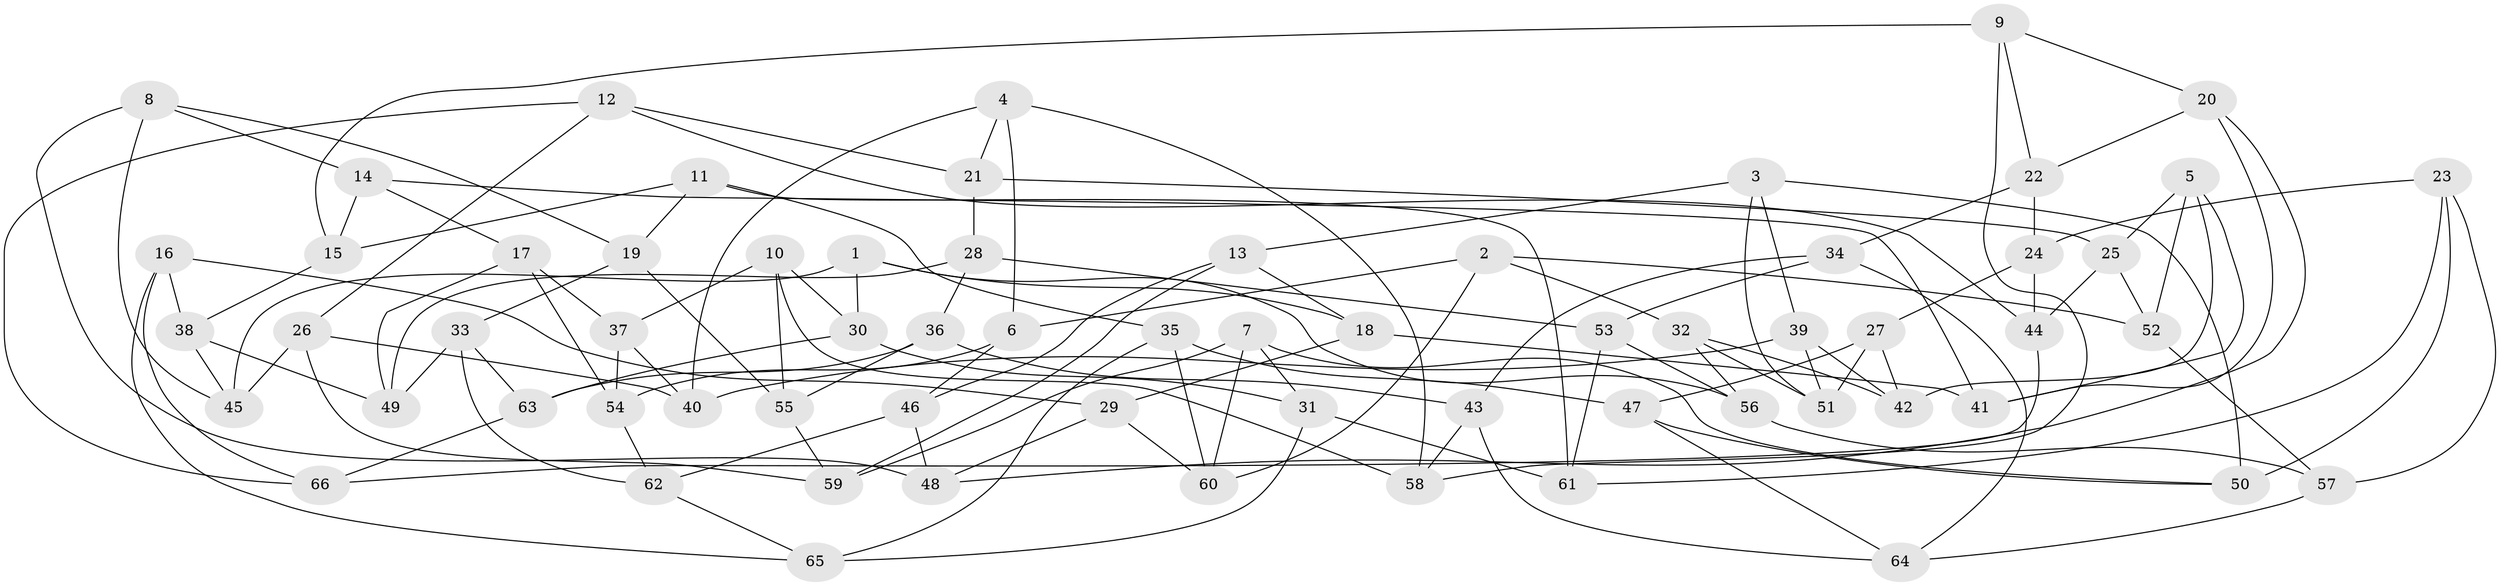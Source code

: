 // coarse degree distribution, {4: 0.6304347826086957, 5: 0.10869565217391304, 3: 0.10869565217391304, 2: 0.043478260869565216, 8: 0.043478260869565216, 7: 0.021739130434782608, 9: 0.021739130434782608, 6: 0.021739130434782608}
// Generated by graph-tools (version 1.1) at 2025/03/03/04/25 22:03:28]
// undirected, 66 vertices, 132 edges
graph export_dot {
graph [start="1"]
  node [color=gray90,style=filled];
  1;
  2;
  3;
  4;
  5;
  6;
  7;
  8;
  9;
  10;
  11;
  12;
  13;
  14;
  15;
  16;
  17;
  18;
  19;
  20;
  21;
  22;
  23;
  24;
  25;
  26;
  27;
  28;
  29;
  30;
  31;
  32;
  33;
  34;
  35;
  36;
  37;
  38;
  39;
  40;
  41;
  42;
  43;
  44;
  45;
  46;
  47;
  48;
  49;
  50;
  51;
  52;
  53;
  54;
  55;
  56;
  57;
  58;
  59;
  60;
  61;
  62;
  63;
  64;
  65;
  66;
  1 -- 56;
  1 -- 18;
  1 -- 30;
  1 -- 45;
  2 -- 52;
  2 -- 32;
  2 -- 6;
  2 -- 60;
  3 -- 50;
  3 -- 13;
  3 -- 39;
  3 -- 51;
  4 -- 58;
  4 -- 40;
  4 -- 21;
  4 -- 6;
  5 -- 52;
  5 -- 42;
  5 -- 41;
  5 -- 25;
  6 -- 46;
  6 -- 54;
  7 -- 60;
  7 -- 59;
  7 -- 31;
  7 -- 50;
  8 -- 48;
  8 -- 45;
  8 -- 14;
  8 -- 19;
  9 -- 58;
  9 -- 15;
  9 -- 22;
  9 -- 20;
  10 -- 58;
  10 -- 37;
  10 -- 30;
  10 -- 55;
  11 -- 15;
  11 -- 19;
  11 -- 35;
  11 -- 61;
  12 -- 26;
  12 -- 44;
  12 -- 21;
  12 -- 66;
  13 -- 18;
  13 -- 59;
  13 -- 46;
  14 -- 41;
  14 -- 15;
  14 -- 17;
  15 -- 38;
  16 -- 38;
  16 -- 65;
  16 -- 66;
  16 -- 29;
  17 -- 54;
  17 -- 37;
  17 -- 49;
  18 -- 41;
  18 -- 29;
  19 -- 33;
  19 -- 55;
  20 -- 41;
  20 -- 22;
  20 -- 48;
  21 -- 25;
  21 -- 28;
  22 -- 24;
  22 -- 34;
  23 -- 61;
  23 -- 24;
  23 -- 57;
  23 -- 50;
  24 -- 44;
  24 -- 27;
  25 -- 52;
  25 -- 44;
  26 -- 59;
  26 -- 45;
  26 -- 40;
  27 -- 42;
  27 -- 47;
  27 -- 51;
  28 -- 36;
  28 -- 49;
  28 -- 53;
  29 -- 48;
  29 -- 60;
  30 -- 63;
  30 -- 31;
  31 -- 61;
  31 -- 65;
  32 -- 42;
  32 -- 51;
  32 -- 56;
  33 -- 49;
  33 -- 62;
  33 -- 63;
  34 -- 53;
  34 -- 64;
  34 -- 43;
  35 -- 65;
  35 -- 47;
  35 -- 60;
  36 -- 55;
  36 -- 63;
  36 -- 43;
  37 -- 54;
  37 -- 40;
  38 -- 45;
  38 -- 49;
  39 -- 40;
  39 -- 42;
  39 -- 51;
  43 -- 64;
  43 -- 58;
  44 -- 66;
  46 -- 48;
  46 -- 62;
  47 -- 64;
  47 -- 50;
  52 -- 57;
  53 -- 61;
  53 -- 56;
  54 -- 62;
  55 -- 59;
  56 -- 57;
  57 -- 64;
  62 -- 65;
  63 -- 66;
}
